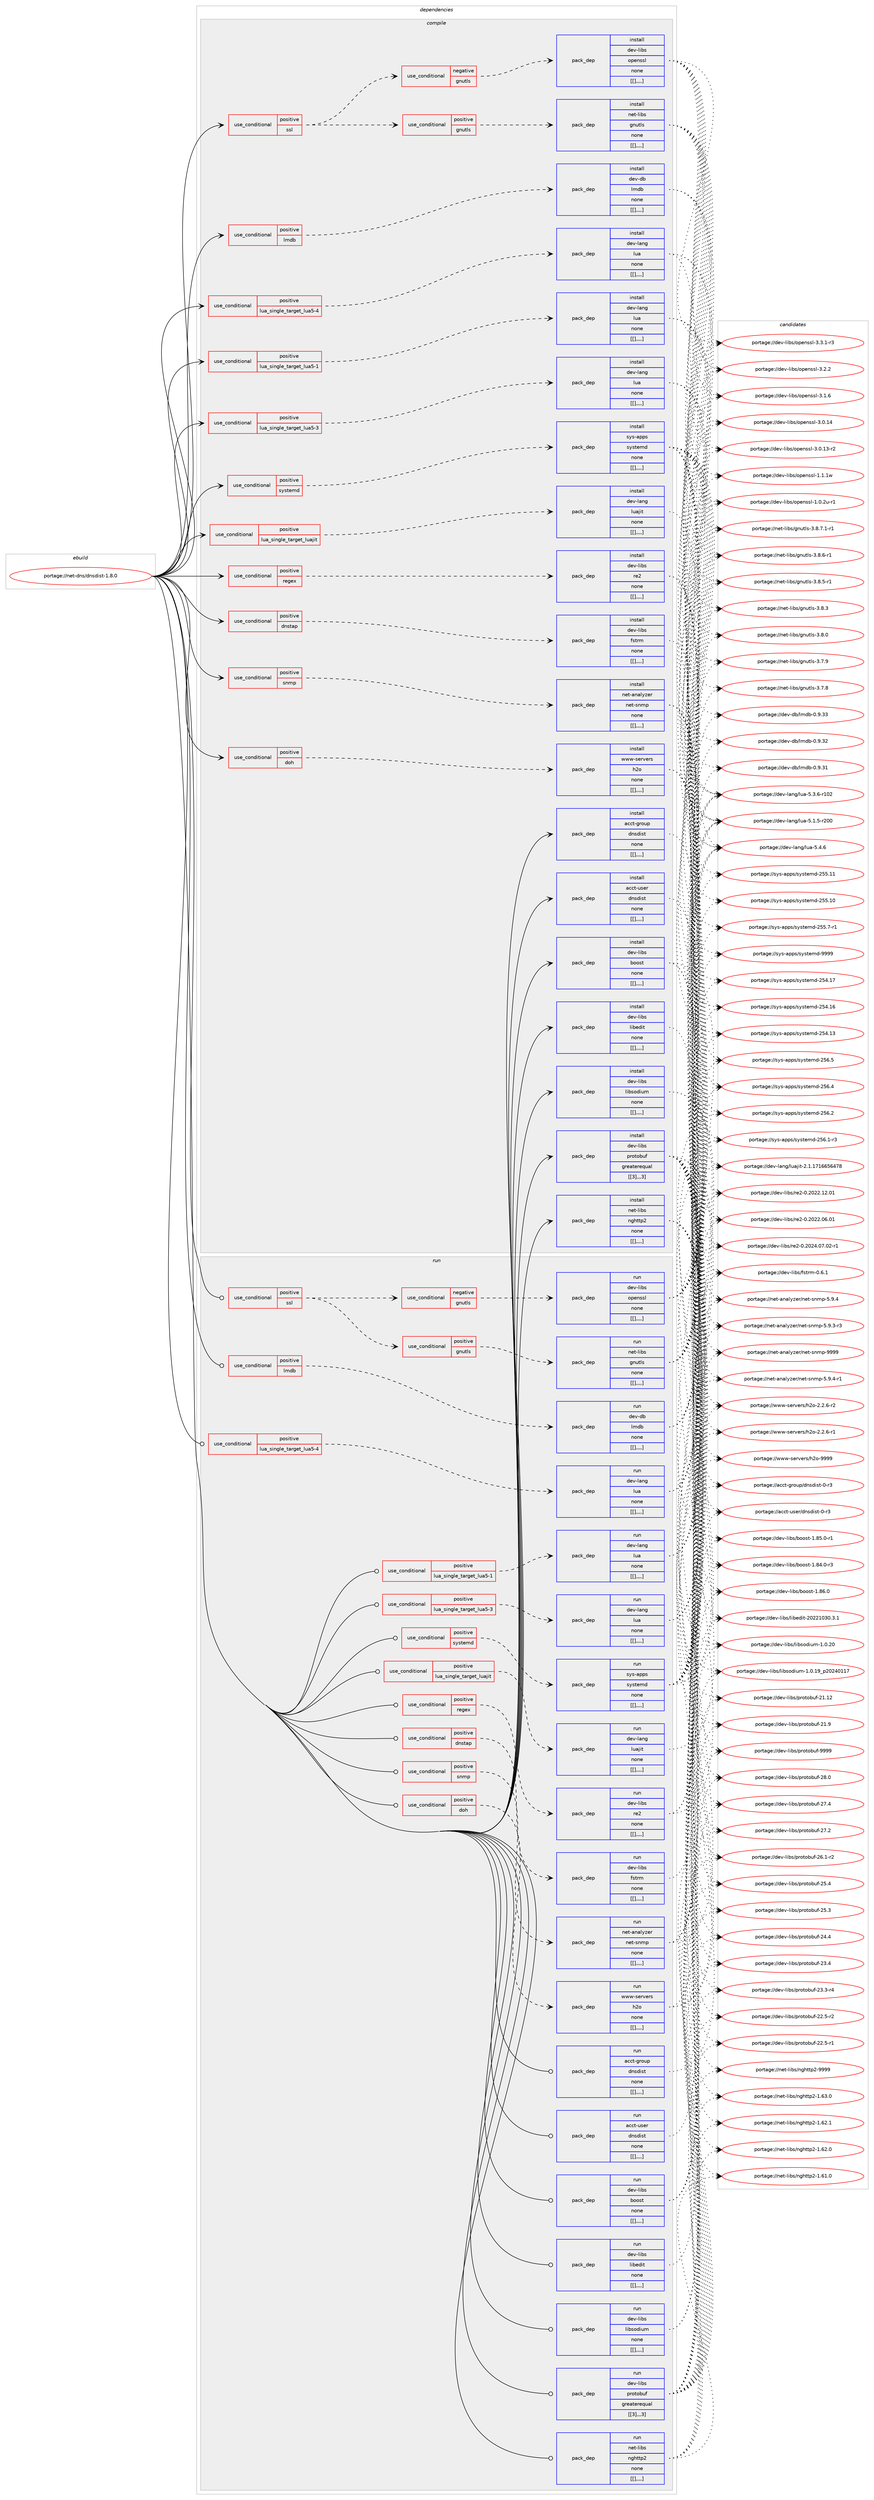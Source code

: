 digraph prolog {

# *************
# Graph options
# *************

newrank=true;
concentrate=true;
compound=true;
graph [rankdir=LR,fontname=Helvetica,fontsize=10,ranksep=1.5];#, ranksep=2.5, nodesep=0.2];
edge  [arrowhead=vee];
node  [fontname=Helvetica,fontsize=10];

# **********
# The ebuild
# **********

subgraph cluster_leftcol {
color=gray;
label=<<i>ebuild</i>>;
id [label="portage://net-dns/dnsdist-1.8.0", color=red, width=4, href="../net-dns/dnsdist-1.8.0.svg"];
}

# ****************
# The dependencies
# ****************

subgraph cluster_midcol {
color=gray;
label=<<i>dependencies</i>>;
subgraph cluster_compile {
fillcolor="#eeeeee";
style=filled;
label=<<i>compile</i>>;
subgraph cond94394 {
dependency364550 [label=<<TABLE BORDER="0" CELLBORDER="1" CELLSPACING="0" CELLPADDING="4"><TR><TD ROWSPAN="3" CELLPADDING="10">use_conditional</TD></TR><TR><TD>positive</TD></TR><TR><TD>dnstap</TD></TR></TABLE>>, shape=none, color=red];
subgraph pack267403 {
dependency364551 [label=<<TABLE BORDER="0" CELLBORDER="1" CELLSPACING="0" CELLPADDING="4" WIDTH="220"><TR><TD ROWSPAN="6" CELLPADDING="30">pack_dep</TD></TR><TR><TD WIDTH="110">install</TD></TR><TR><TD>dev-libs</TD></TR><TR><TD>fstrm</TD></TR><TR><TD>none</TD></TR><TR><TD>[[],,,,]</TD></TR></TABLE>>, shape=none, color=blue];
}
dependency364550:e -> dependency364551:w [weight=20,style="dashed",arrowhead="vee"];
}
id:e -> dependency364550:w [weight=20,style="solid",arrowhead="vee"];
subgraph cond94395 {
dependency364552 [label=<<TABLE BORDER="0" CELLBORDER="1" CELLSPACING="0" CELLPADDING="4"><TR><TD ROWSPAN="3" CELLPADDING="10">use_conditional</TD></TR><TR><TD>positive</TD></TR><TR><TD>doh</TD></TR></TABLE>>, shape=none, color=red];
subgraph pack267404 {
dependency364553 [label=<<TABLE BORDER="0" CELLBORDER="1" CELLSPACING="0" CELLPADDING="4" WIDTH="220"><TR><TD ROWSPAN="6" CELLPADDING="30">pack_dep</TD></TR><TR><TD WIDTH="110">install</TD></TR><TR><TD>www-servers</TD></TR><TR><TD>h2o</TD></TR><TR><TD>none</TD></TR><TR><TD>[[],,,,]</TD></TR></TABLE>>, shape=none, color=blue];
}
dependency364552:e -> dependency364553:w [weight=20,style="dashed",arrowhead="vee"];
}
id:e -> dependency364552:w [weight=20,style="solid",arrowhead="vee"];
subgraph cond94396 {
dependency364554 [label=<<TABLE BORDER="0" CELLBORDER="1" CELLSPACING="0" CELLPADDING="4"><TR><TD ROWSPAN="3" CELLPADDING="10">use_conditional</TD></TR><TR><TD>positive</TD></TR><TR><TD>lmdb</TD></TR></TABLE>>, shape=none, color=red];
subgraph pack267405 {
dependency364555 [label=<<TABLE BORDER="0" CELLBORDER="1" CELLSPACING="0" CELLPADDING="4" WIDTH="220"><TR><TD ROWSPAN="6" CELLPADDING="30">pack_dep</TD></TR><TR><TD WIDTH="110">install</TD></TR><TR><TD>dev-db</TD></TR><TR><TD>lmdb</TD></TR><TR><TD>none</TD></TR><TR><TD>[[],,,,]</TD></TR></TABLE>>, shape=none, color=blue];
}
dependency364554:e -> dependency364555:w [weight=20,style="dashed",arrowhead="vee"];
}
id:e -> dependency364554:w [weight=20,style="solid",arrowhead="vee"];
subgraph cond94397 {
dependency364556 [label=<<TABLE BORDER="0" CELLBORDER="1" CELLSPACING="0" CELLPADDING="4"><TR><TD ROWSPAN="3" CELLPADDING="10">use_conditional</TD></TR><TR><TD>positive</TD></TR><TR><TD>lua_single_target_lua5-1</TD></TR></TABLE>>, shape=none, color=red];
subgraph pack267406 {
dependency364557 [label=<<TABLE BORDER="0" CELLBORDER="1" CELLSPACING="0" CELLPADDING="4" WIDTH="220"><TR><TD ROWSPAN="6" CELLPADDING="30">pack_dep</TD></TR><TR><TD WIDTH="110">install</TD></TR><TR><TD>dev-lang</TD></TR><TR><TD>lua</TD></TR><TR><TD>none</TD></TR><TR><TD>[[],,,,]</TD></TR></TABLE>>, shape=none, color=blue];
}
dependency364556:e -> dependency364557:w [weight=20,style="dashed",arrowhead="vee"];
}
id:e -> dependency364556:w [weight=20,style="solid",arrowhead="vee"];
subgraph cond94398 {
dependency364558 [label=<<TABLE BORDER="0" CELLBORDER="1" CELLSPACING="0" CELLPADDING="4"><TR><TD ROWSPAN="3" CELLPADDING="10">use_conditional</TD></TR><TR><TD>positive</TD></TR><TR><TD>lua_single_target_lua5-3</TD></TR></TABLE>>, shape=none, color=red];
subgraph pack267407 {
dependency364559 [label=<<TABLE BORDER="0" CELLBORDER="1" CELLSPACING="0" CELLPADDING="4" WIDTH="220"><TR><TD ROWSPAN="6" CELLPADDING="30">pack_dep</TD></TR><TR><TD WIDTH="110">install</TD></TR><TR><TD>dev-lang</TD></TR><TR><TD>lua</TD></TR><TR><TD>none</TD></TR><TR><TD>[[],,,,]</TD></TR></TABLE>>, shape=none, color=blue];
}
dependency364558:e -> dependency364559:w [weight=20,style="dashed",arrowhead="vee"];
}
id:e -> dependency364558:w [weight=20,style="solid",arrowhead="vee"];
subgraph cond94399 {
dependency364560 [label=<<TABLE BORDER="0" CELLBORDER="1" CELLSPACING="0" CELLPADDING="4"><TR><TD ROWSPAN="3" CELLPADDING="10">use_conditional</TD></TR><TR><TD>positive</TD></TR><TR><TD>lua_single_target_lua5-4</TD></TR></TABLE>>, shape=none, color=red];
subgraph pack267408 {
dependency364561 [label=<<TABLE BORDER="0" CELLBORDER="1" CELLSPACING="0" CELLPADDING="4" WIDTH="220"><TR><TD ROWSPAN="6" CELLPADDING="30">pack_dep</TD></TR><TR><TD WIDTH="110">install</TD></TR><TR><TD>dev-lang</TD></TR><TR><TD>lua</TD></TR><TR><TD>none</TD></TR><TR><TD>[[],,,,]</TD></TR></TABLE>>, shape=none, color=blue];
}
dependency364560:e -> dependency364561:w [weight=20,style="dashed",arrowhead="vee"];
}
id:e -> dependency364560:w [weight=20,style="solid",arrowhead="vee"];
subgraph cond94400 {
dependency364562 [label=<<TABLE BORDER="0" CELLBORDER="1" CELLSPACING="0" CELLPADDING="4"><TR><TD ROWSPAN="3" CELLPADDING="10">use_conditional</TD></TR><TR><TD>positive</TD></TR><TR><TD>lua_single_target_luajit</TD></TR></TABLE>>, shape=none, color=red];
subgraph pack267409 {
dependency364563 [label=<<TABLE BORDER="0" CELLBORDER="1" CELLSPACING="0" CELLPADDING="4" WIDTH="220"><TR><TD ROWSPAN="6" CELLPADDING="30">pack_dep</TD></TR><TR><TD WIDTH="110">install</TD></TR><TR><TD>dev-lang</TD></TR><TR><TD>luajit</TD></TR><TR><TD>none</TD></TR><TR><TD>[[],,,,]</TD></TR></TABLE>>, shape=none, color=blue];
}
dependency364562:e -> dependency364563:w [weight=20,style="dashed",arrowhead="vee"];
}
id:e -> dependency364562:w [weight=20,style="solid",arrowhead="vee"];
subgraph cond94401 {
dependency364564 [label=<<TABLE BORDER="0" CELLBORDER="1" CELLSPACING="0" CELLPADDING="4"><TR><TD ROWSPAN="3" CELLPADDING="10">use_conditional</TD></TR><TR><TD>positive</TD></TR><TR><TD>regex</TD></TR></TABLE>>, shape=none, color=red];
subgraph pack267410 {
dependency364565 [label=<<TABLE BORDER="0" CELLBORDER="1" CELLSPACING="0" CELLPADDING="4" WIDTH="220"><TR><TD ROWSPAN="6" CELLPADDING="30">pack_dep</TD></TR><TR><TD WIDTH="110">install</TD></TR><TR><TD>dev-libs</TD></TR><TR><TD>re2</TD></TR><TR><TD>none</TD></TR><TR><TD>[[],,,,]</TD></TR></TABLE>>, shape=none, color=blue];
}
dependency364564:e -> dependency364565:w [weight=20,style="dashed",arrowhead="vee"];
}
id:e -> dependency364564:w [weight=20,style="solid",arrowhead="vee"];
subgraph cond94402 {
dependency364566 [label=<<TABLE BORDER="0" CELLBORDER="1" CELLSPACING="0" CELLPADDING="4"><TR><TD ROWSPAN="3" CELLPADDING="10">use_conditional</TD></TR><TR><TD>positive</TD></TR><TR><TD>snmp</TD></TR></TABLE>>, shape=none, color=red];
subgraph pack267411 {
dependency364567 [label=<<TABLE BORDER="0" CELLBORDER="1" CELLSPACING="0" CELLPADDING="4" WIDTH="220"><TR><TD ROWSPAN="6" CELLPADDING="30">pack_dep</TD></TR><TR><TD WIDTH="110">install</TD></TR><TR><TD>net-analyzer</TD></TR><TR><TD>net-snmp</TD></TR><TR><TD>none</TD></TR><TR><TD>[[],,,,]</TD></TR></TABLE>>, shape=none, color=blue];
}
dependency364566:e -> dependency364567:w [weight=20,style="dashed",arrowhead="vee"];
}
id:e -> dependency364566:w [weight=20,style="solid",arrowhead="vee"];
subgraph cond94403 {
dependency364568 [label=<<TABLE BORDER="0" CELLBORDER="1" CELLSPACING="0" CELLPADDING="4"><TR><TD ROWSPAN="3" CELLPADDING="10">use_conditional</TD></TR><TR><TD>positive</TD></TR><TR><TD>ssl</TD></TR></TABLE>>, shape=none, color=red];
subgraph cond94404 {
dependency364569 [label=<<TABLE BORDER="0" CELLBORDER="1" CELLSPACING="0" CELLPADDING="4"><TR><TD ROWSPAN="3" CELLPADDING="10">use_conditional</TD></TR><TR><TD>positive</TD></TR><TR><TD>gnutls</TD></TR></TABLE>>, shape=none, color=red];
subgraph pack267412 {
dependency364570 [label=<<TABLE BORDER="0" CELLBORDER="1" CELLSPACING="0" CELLPADDING="4" WIDTH="220"><TR><TD ROWSPAN="6" CELLPADDING="30">pack_dep</TD></TR><TR><TD WIDTH="110">install</TD></TR><TR><TD>net-libs</TD></TR><TR><TD>gnutls</TD></TR><TR><TD>none</TD></TR><TR><TD>[[],,,,]</TD></TR></TABLE>>, shape=none, color=blue];
}
dependency364569:e -> dependency364570:w [weight=20,style="dashed",arrowhead="vee"];
}
dependency364568:e -> dependency364569:w [weight=20,style="dashed",arrowhead="vee"];
subgraph cond94405 {
dependency364571 [label=<<TABLE BORDER="0" CELLBORDER="1" CELLSPACING="0" CELLPADDING="4"><TR><TD ROWSPAN="3" CELLPADDING="10">use_conditional</TD></TR><TR><TD>negative</TD></TR><TR><TD>gnutls</TD></TR></TABLE>>, shape=none, color=red];
subgraph pack267413 {
dependency364572 [label=<<TABLE BORDER="0" CELLBORDER="1" CELLSPACING="0" CELLPADDING="4" WIDTH="220"><TR><TD ROWSPAN="6" CELLPADDING="30">pack_dep</TD></TR><TR><TD WIDTH="110">install</TD></TR><TR><TD>dev-libs</TD></TR><TR><TD>openssl</TD></TR><TR><TD>none</TD></TR><TR><TD>[[],,,,]</TD></TR></TABLE>>, shape=none, color=blue];
}
dependency364571:e -> dependency364572:w [weight=20,style="dashed",arrowhead="vee"];
}
dependency364568:e -> dependency364571:w [weight=20,style="dashed",arrowhead="vee"];
}
id:e -> dependency364568:w [weight=20,style="solid",arrowhead="vee"];
subgraph cond94406 {
dependency364573 [label=<<TABLE BORDER="0" CELLBORDER="1" CELLSPACING="0" CELLPADDING="4"><TR><TD ROWSPAN="3" CELLPADDING="10">use_conditional</TD></TR><TR><TD>positive</TD></TR><TR><TD>systemd</TD></TR></TABLE>>, shape=none, color=red];
subgraph pack267414 {
dependency364574 [label=<<TABLE BORDER="0" CELLBORDER="1" CELLSPACING="0" CELLPADDING="4" WIDTH="220"><TR><TD ROWSPAN="6" CELLPADDING="30">pack_dep</TD></TR><TR><TD WIDTH="110">install</TD></TR><TR><TD>sys-apps</TD></TR><TR><TD>systemd</TD></TR><TR><TD>none</TD></TR><TR><TD>[[],,,,]</TD></TR></TABLE>>, shape=none, color=blue];
}
dependency364573:e -> dependency364574:w [weight=20,style="dashed",arrowhead="vee"];
}
id:e -> dependency364573:w [weight=20,style="solid",arrowhead="vee"];
subgraph pack267415 {
dependency364575 [label=<<TABLE BORDER="0" CELLBORDER="1" CELLSPACING="0" CELLPADDING="4" WIDTH="220"><TR><TD ROWSPAN="6" CELLPADDING="30">pack_dep</TD></TR><TR><TD WIDTH="110">install</TD></TR><TR><TD>acct-group</TD></TR><TR><TD>dnsdist</TD></TR><TR><TD>none</TD></TR><TR><TD>[[],,,,]</TD></TR></TABLE>>, shape=none, color=blue];
}
id:e -> dependency364575:w [weight=20,style="solid",arrowhead="vee"];
subgraph pack267416 {
dependency364576 [label=<<TABLE BORDER="0" CELLBORDER="1" CELLSPACING="0" CELLPADDING="4" WIDTH="220"><TR><TD ROWSPAN="6" CELLPADDING="30">pack_dep</TD></TR><TR><TD WIDTH="110">install</TD></TR><TR><TD>acct-user</TD></TR><TR><TD>dnsdist</TD></TR><TR><TD>none</TD></TR><TR><TD>[[],,,,]</TD></TR></TABLE>>, shape=none, color=blue];
}
id:e -> dependency364576:w [weight=20,style="solid",arrowhead="vee"];
subgraph pack267417 {
dependency364577 [label=<<TABLE BORDER="0" CELLBORDER="1" CELLSPACING="0" CELLPADDING="4" WIDTH="220"><TR><TD ROWSPAN="6" CELLPADDING="30">pack_dep</TD></TR><TR><TD WIDTH="110">install</TD></TR><TR><TD>dev-libs</TD></TR><TR><TD>boost</TD></TR><TR><TD>none</TD></TR><TR><TD>[[],,,,]</TD></TR></TABLE>>, shape=none, color=blue];
}
id:e -> dependency364577:w [weight=20,style="solid",arrowhead="vee"];
subgraph pack267418 {
dependency364578 [label=<<TABLE BORDER="0" CELLBORDER="1" CELLSPACING="0" CELLPADDING="4" WIDTH="220"><TR><TD ROWSPAN="6" CELLPADDING="30">pack_dep</TD></TR><TR><TD WIDTH="110">install</TD></TR><TR><TD>dev-libs</TD></TR><TR><TD>libedit</TD></TR><TR><TD>none</TD></TR><TR><TD>[[],,,,]</TD></TR></TABLE>>, shape=none, color=blue];
}
id:e -> dependency364578:w [weight=20,style="solid",arrowhead="vee"];
subgraph pack267419 {
dependency364579 [label=<<TABLE BORDER="0" CELLBORDER="1" CELLSPACING="0" CELLPADDING="4" WIDTH="220"><TR><TD ROWSPAN="6" CELLPADDING="30">pack_dep</TD></TR><TR><TD WIDTH="110">install</TD></TR><TR><TD>dev-libs</TD></TR><TR><TD>libsodium</TD></TR><TR><TD>none</TD></TR><TR><TD>[[],,,,]</TD></TR></TABLE>>, shape=none, color=blue];
}
id:e -> dependency364579:w [weight=20,style="solid",arrowhead="vee"];
subgraph pack267420 {
dependency364580 [label=<<TABLE BORDER="0" CELLBORDER="1" CELLSPACING="0" CELLPADDING="4" WIDTH="220"><TR><TD ROWSPAN="6" CELLPADDING="30">pack_dep</TD></TR><TR><TD WIDTH="110">install</TD></TR><TR><TD>dev-libs</TD></TR><TR><TD>protobuf</TD></TR><TR><TD>greaterequal</TD></TR><TR><TD>[[3],,,3]</TD></TR></TABLE>>, shape=none, color=blue];
}
id:e -> dependency364580:w [weight=20,style="solid",arrowhead="vee"];
subgraph pack267421 {
dependency364581 [label=<<TABLE BORDER="0" CELLBORDER="1" CELLSPACING="0" CELLPADDING="4" WIDTH="220"><TR><TD ROWSPAN="6" CELLPADDING="30">pack_dep</TD></TR><TR><TD WIDTH="110">install</TD></TR><TR><TD>net-libs</TD></TR><TR><TD>nghttp2</TD></TR><TR><TD>none</TD></TR><TR><TD>[[],,,,]</TD></TR></TABLE>>, shape=none, color=blue];
}
id:e -> dependency364581:w [weight=20,style="solid",arrowhead="vee"];
}
subgraph cluster_compileandrun {
fillcolor="#eeeeee";
style=filled;
label=<<i>compile and run</i>>;
}
subgraph cluster_run {
fillcolor="#eeeeee";
style=filled;
label=<<i>run</i>>;
subgraph cond94407 {
dependency364582 [label=<<TABLE BORDER="0" CELLBORDER="1" CELLSPACING="0" CELLPADDING="4"><TR><TD ROWSPAN="3" CELLPADDING="10">use_conditional</TD></TR><TR><TD>positive</TD></TR><TR><TD>dnstap</TD></TR></TABLE>>, shape=none, color=red];
subgraph pack267422 {
dependency364583 [label=<<TABLE BORDER="0" CELLBORDER="1" CELLSPACING="0" CELLPADDING="4" WIDTH="220"><TR><TD ROWSPAN="6" CELLPADDING="30">pack_dep</TD></TR><TR><TD WIDTH="110">run</TD></TR><TR><TD>dev-libs</TD></TR><TR><TD>fstrm</TD></TR><TR><TD>none</TD></TR><TR><TD>[[],,,,]</TD></TR></TABLE>>, shape=none, color=blue];
}
dependency364582:e -> dependency364583:w [weight=20,style="dashed",arrowhead="vee"];
}
id:e -> dependency364582:w [weight=20,style="solid",arrowhead="odot"];
subgraph cond94408 {
dependency364584 [label=<<TABLE BORDER="0" CELLBORDER="1" CELLSPACING="0" CELLPADDING="4"><TR><TD ROWSPAN="3" CELLPADDING="10">use_conditional</TD></TR><TR><TD>positive</TD></TR><TR><TD>doh</TD></TR></TABLE>>, shape=none, color=red];
subgraph pack267423 {
dependency364585 [label=<<TABLE BORDER="0" CELLBORDER="1" CELLSPACING="0" CELLPADDING="4" WIDTH="220"><TR><TD ROWSPAN="6" CELLPADDING="30">pack_dep</TD></TR><TR><TD WIDTH="110">run</TD></TR><TR><TD>www-servers</TD></TR><TR><TD>h2o</TD></TR><TR><TD>none</TD></TR><TR><TD>[[],,,,]</TD></TR></TABLE>>, shape=none, color=blue];
}
dependency364584:e -> dependency364585:w [weight=20,style="dashed",arrowhead="vee"];
}
id:e -> dependency364584:w [weight=20,style="solid",arrowhead="odot"];
subgraph cond94409 {
dependency364586 [label=<<TABLE BORDER="0" CELLBORDER="1" CELLSPACING="0" CELLPADDING="4"><TR><TD ROWSPAN="3" CELLPADDING="10">use_conditional</TD></TR><TR><TD>positive</TD></TR><TR><TD>lmdb</TD></TR></TABLE>>, shape=none, color=red];
subgraph pack267424 {
dependency364587 [label=<<TABLE BORDER="0" CELLBORDER="1" CELLSPACING="0" CELLPADDING="4" WIDTH="220"><TR><TD ROWSPAN="6" CELLPADDING="30">pack_dep</TD></TR><TR><TD WIDTH="110">run</TD></TR><TR><TD>dev-db</TD></TR><TR><TD>lmdb</TD></TR><TR><TD>none</TD></TR><TR><TD>[[],,,,]</TD></TR></TABLE>>, shape=none, color=blue];
}
dependency364586:e -> dependency364587:w [weight=20,style="dashed",arrowhead="vee"];
}
id:e -> dependency364586:w [weight=20,style="solid",arrowhead="odot"];
subgraph cond94410 {
dependency364588 [label=<<TABLE BORDER="0" CELLBORDER="1" CELLSPACING="0" CELLPADDING="4"><TR><TD ROWSPAN="3" CELLPADDING="10">use_conditional</TD></TR><TR><TD>positive</TD></TR><TR><TD>lua_single_target_lua5-1</TD></TR></TABLE>>, shape=none, color=red];
subgraph pack267425 {
dependency364589 [label=<<TABLE BORDER="0" CELLBORDER="1" CELLSPACING="0" CELLPADDING="4" WIDTH="220"><TR><TD ROWSPAN="6" CELLPADDING="30">pack_dep</TD></TR><TR><TD WIDTH="110">run</TD></TR><TR><TD>dev-lang</TD></TR><TR><TD>lua</TD></TR><TR><TD>none</TD></TR><TR><TD>[[],,,,]</TD></TR></TABLE>>, shape=none, color=blue];
}
dependency364588:e -> dependency364589:w [weight=20,style="dashed",arrowhead="vee"];
}
id:e -> dependency364588:w [weight=20,style="solid",arrowhead="odot"];
subgraph cond94411 {
dependency364590 [label=<<TABLE BORDER="0" CELLBORDER="1" CELLSPACING="0" CELLPADDING="4"><TR><TD ROWSPAN="3" CELLPADDING="10">use_conditional</TD></TR><TR><TD>positive</TD></TR><TR><TD>lua_single_target_lua5-3</TD></TR></TABLE>>, shape=none, color=red];
subgraph pack267426 {
dependency364591 [label=<<TABLE BORDER="0" CELLBORDER="1" CELLSPACING="0" CELLPADDING="4" WIDTH="220"><TR><TD ROWSPAN="6" CELLPADDING="30">pack_dep</TD></TR><TR><TD WIDTH="110">run</TD></TR><TR><TD>dev-lang</TD></TR><TR><TD>lua</TD></TR><TR><TD>none</TD></TR><TR><TD>[[],,,,]</TD></TR></TABLE>>, shape=none, color=blue];
}
dependency364590:e -> dependency364591:w [weight=20,style="dashed",arrowhead="vee"];
}
id:e -> dependency364590:w [weight=20,style="solid",arrowhead="odot"];
subgraph cond94412 {
dependency364592 [label=<<TABLE BORDER="0" CELLBORDER="1" CELLSPACING="0" CELLPADDING="4"><TR><TD ROWSPAN="3" CELLPADDING="10">use_conditional</TD></TR><TR><TD>positive</TD></TR><TR><TD>lua_single_target_lua5-4</TD></TR></TABLE>>, shape=none, color=red];
subgraph pack267427 {
dependency364593 [label=<<TABLE BORDER="0" CELLBORDER="1" CELLSPACING="0" CELLPADDING="4" WIDTH="220"><TR><TD ROWSPAN="6" CELLPADDING="30">pack_dep</TD></TR><TR><TD WIDTH="110">run</TD></TR><TR><TD>dev-lang</TD></TR><TR><TD>lua</TD></TR><TR><TD>none</TD></TR><TR><TD>[[],,,,]</TD></TR></TABLE>>, shape=none, color=blue];
}
dependency364592:e -> dependency364593:w [weight=20,style="dashed",arrowhead="vee"];
}
id:e -> dependency364592:w [weight=20,style="solid",arrowhead="odot"];
subgraph cond94413 {
dependency364594 [label=<<TABLE BORDER="0" CELLBORDER="1" CELLSPACING="0" CELLPADDING="4"><TR><TD ROWSPAN="3" CELLPADDING="10">use_conditional</TD></TR><TR><TD>positive</TD></TR><TR><TD>lua_single_target_luajit</TD></TR></TABLE>>, shape=none, color=red];
subgraph pack267428 {
dependency364595 [label=<<TABLE BORDER="0" CELLBORDER="1" CELLSPACING="0" CELLPADDING="4" WIDTH="220"><TR><TD ROWSPAN="6" CELLPADDING="30">pack_dep</TD></TR><TR><TD WIDTH="110">run</TD></TR><TR><TD>dev-lang</TD></TR><TR><TD>luajit</TD></TR><TR><TD>none</TD></TR><TR><TD>[[],,,,]</TD></TR></TABLE>>, shape=none, color=blue];
}
dependency364594:e -> dependency364595:w [weight=20,style="dashed",arrowhead="vee"];
}
id:e -> dependency364594:w [weight=20,style="solid",arrowhead="odot"];
subgraph cond94414 {
dependency364596 [label=<<TABLE BORDER="0" CELLBORDER="1" CELLSPACING="0" CELLPADDING="4"><TR><TD ROWSPAN="3" CELLPADDING="10">use_conditional</TD></TR><TR><TD>positive</TD></TR><TR><TD>regex</TD></TR></TABLE>>, shape=none, color=red];
subgraph pack267429 {
dependency364597 [label=<<TABLE BORDER="0" CELLBORDER="1" CELLSPACING="0" CELLPADDING="4" WIDTH="220"><TR><TD ROWSPAN="6" CELLPADDING="30">pack_dep</TD></TR><TR><TD WIDTH="110">run</TD></TR><TR><TD>dev-libs</TD></TR><TR><TD>re2</TD></TR><TR><TD>none</TD></TR><TR><TD>[[],,,,]</TD></TR></TABLE>>, shape=none, color=blue];
}
dependency364596:e -> dependency364597:w [weight=20,style="dashed",arrowhead="vee"];
}
id:e -> dependency364596:w [weight=20,style="solid",arrowhead="odot"];
subgraph cond94415 {
dependency364598 [label=<<TABLE BORDER="0" CELLBORDER="1" CELLSPACING="0" CELLPADDING="4"><TR><TD ROWSPAN="3" CELLPADDING="10">use_conditional</TD></TR><TR><TD>positive</TD></TR><TR><TD>snmp</TD></TR></TABLE>>, shape=none, color=red];
subgraph pack267430 {
dependency364599 [label=<<TABLE BORDER="0" CELLBORDER="1" CELLSPACING="0" CELLPADDING="4" WIDTH="220"><TR><TD ROWSPAN="6" CELLPADDING="30">pack_dep</TD></TR><TR><TD WIDTH="110">run</TD></TR><TR><TD>net-analyzer</TD></TR><TR><TD>net-snmp</TD></TR><TR><TD>none</TD></TR><TR><TD>[[],,,,]</TD></TR></TABLE>>, shape=none, color=blue];
}
dependency364598:e -> dependency364599:w [weight=20,style="dashed",arrowhead="vee"];
}
id:e -> dependency364598:w [weight=20,style="solid",arrowhead="odot"];
subgraph cond94416 {
dependency364600 [label=<<TABLE BORDER="0" CELLBORDER="1" CELLSPACING="0" CELLPADDING="4"><TR><TD ROWSPAN="3" CELLPADDING="10">use_conditional</TD></TR><TR><TD>positive</TD></TR><TR><TD>ssl</TD></TR></TABLE>>, shape=none, color=red];
subgraph cond94417 {
dependency364601 [label=<<TABLE BORDER="0" CELLBORDER="1" CELLSPACING="0" CELLPADDING="4"><TR><TD ROWSPAN="3" CELLPADDING="10">use_conditional</TD></TR><TR><TD>positive</TD></TR><TR><TD>gnutls</TD></TR></TABLE>>, shape=none, color=red];
subgraph pack267431 {
dependency364602 [label=<<TABLE BORDER="0" CELLBORDER="1" CELLSPACING="0" CELLPADDING="4" WIDTH="220"><TR><TD ROWSPAN="6" CELLPADDING="30">pack_dep</TD></TR><TR><TD WIDTH="110">run</TD></TR><TR><TD>net-libs</TD></TR><TR><TD>gnutls</TD></TR><TR><TD>none</TD></TR><TR><TD>[[],,,,]</TD></TR></TABLE>>, shape=none, color=blue];
}
dependency364601:e -> dependency364602:w [weight=20,style="dashed",arrowhead="vee"];
}
dependency364600:e -> dependency364601:w [weight=20,style="dashed",arrowhead="vee"];
subgraph cond94418 {
dependency364603 [label=<<TABLE BORDER="0" CELLBORDER="1" CELLSPACING="0" CELLPADDING="4"><TR><TD ROWSPAN="3" CELLPADDING="10">use_conditional</TD></TR><TR><TD>negative</TD></TR><TR><TD>gnutls</TD></TR></TABLE>>, shape=none, color=red];
subgraph pack267432 {
dependency364604 [label=<<TABLE BORDER="0" CELLBORDER="1" CELLSPACING="0" CELLPADDING="4" WIDTH="220"><TR><TD ROWSPAN="6" CELLPADDING="30">pack_dep</TD></TR><TR><TD WIDTH="110">run</TD></TR><TR><TD>dev-libs</TD></TR><TR><TD>openssl</TD></TR><TR><TD>none</TD></TR><TR><TD>[[],,,,]</TD></TR></TABLE>>, shape=none, color=blue];
}
dependency364603:e -> dependency364604:w [weight=20,style="dashed",arrowhead="vee"];
}
dependency364600:e -> dependency364603:w [weight=20,style="dashed",arrowhead="vee"];
}
id:e -> dependency364600:w [weight=20,style="solid",arrowhead="odot"];
subgraph cond94419 {
dependency364605 [label=<<TABLE BORDER="0" CELLBORDER="1" CELLSPACING="0" CELLPADDING="4"><TR><TD ROWSPAN="3" CELLPADDING="10">use_conditional</TD></TR><TR><TD>positive</TD></TR><TR><TD>systemd</TD></TR></TABLE>>, shape=none, color=red];
subgraph pack267433 {
dependency364606 [label=<<TABLE BORDER="0" CELLBORDER="1" CELLSPACING="0" CELLPADDING="4" WIDTH="220"><TR><TD ROWSPAN="6" CELLPADDING="30">pack_dep</TD></TR><TR><TD WIDTH="110">run</TD></TR><TR><TD>sys-apps</TD></TR><TR><TD>systemd</TD></TR><TR><TD>none</TD></TR><TR><TD>[[],,,,]</TD></TR></TABLE>>, shape=none, color=blue];
}
dependency364605:e -> dependency364606:w [weight=20,style="dashed",arrowhead="vee"];
}
id:e -> dependency364605:w [weight=20,style="solid",arrowhead="odot"];
subgraph pack267434 {
dependency364607 [label=<<TABLE BORDER="0" CELLBORDER="1" CELLSPACING="0" CELLPADDING="4" WIDTH="220"><TR><TD ROWSPAN="6" CELLPADDING="30">pack_dep</TD></TR><TR><TD WIDTH="110">run</TD></TR><TR><TD>acct-group</TD></TR><TR><TD>dnsdist</TD></TR><TR><TD>none</TD></TR><TR><TD>[[],,,,]</TD></TR></TABLE>>, shape=none, color=blue];
}
id:e -> dependency364607:w [weight=20,style="solid",arrowhead="odot"];
subgraph pack267435 {
dependency364608 [label=<<TABLE BORDER="0" CELLBORDER="1" CELLSPACING="0" CELLPADDING="4" WIDTH="220"><TR><TD ROWSPAN="6" CELLPADDING="30">pack_dep</TD></TR><TR><TD WIDTH="110">run</TD></TR><TR><TD>acct-user</TD></TR><TR><TD>dnsdist</TD></TR><TR><TD>none</TD></TR><TR><TD>[[],,,,]</TD></TR></TABLE>>, shape=none, color=blue];
}
id:e -> dependency364608:w [weight=20,style="solid",arrowhead="odot"];
subgraph pack267436 {
dependency364609 [label=<<TABLE BORDER="0" CELLBORDER="1" CELLSPACING="0" CELLPADDING="4" WIDTH="220"><TR><TD ROWSPAN="6" CELLPADDING="30">pack_dep</TD></TR><TR><TD WIDTH="110">run</TD></TR><TR><TD>dev-libs</TD></TR><TR><TD>boost</TD></TR><TR><TD>none</TD></TR><TR><TD>[[],,,,]</TD></TR></TABLE>>, shape=none, color=blue];
}
id:e -> dependency364609:w [weight=20,style="solid",arrowhead="odot"];
subgraph pack267437 {
dependency364610 [label=<<TABLE BORDER="0" CELLBORDER="1" CELLSPACING="0" CELLPADDING="4" WIDTH="220"><TR><TD ROWSPAN="6" CELLPADDING="30">pack_dep</TD></TR><TR><TD WIDTH="110">run</TD></TR><TR><TD>dev-libs</TD></TR><TR><TD>libedit</TD></TR><TR><TD>none</TD></TR><TR><TD>[[],,,,]</TD></TR></TABLE>>, shape=none, color=blue];
}
id:e -> dependency364610:w [weight=20,style="solid",arrowhead="odot"];
subgraph pack267438 {
dependency364611 [label=<<TABLE BORDER="0" CELLBORDER="1" CELLSPACING="0" CELLPADDING="4" WIDTH="220"><TR><TD ROWSPAN="6" CELLPADDING="30">pack_dep</TD></TR><TR><TD WIDTH="110">run</TD></TR><TR><TD>dev-libs</TD></TR><TR><TD>libsodium</TD></TR><TR><TD>none</TD></TR><TR><TD>[[],,,,]</TD></TR></TABLE>>, shape=none, color=blue];
}
id:e -> dependency364611:w [weight=20,style="solid",arrowhead="odot"];
subgraph pack267439 {
dependency364612 [label=<<TABLE BORDER="0" CELLBORDER="1" CELLSPACING="0" CELLPADDING="4" WIDTH="220"><TR><TD ROWSPAN="6" CELLPADDING="30">pack_dep</TD></TR><TR><TD WIDTH="110">run</TD></TR><TR><TD>dev-libs</TD></TR><TR><TD>protobuf</TD></TR><TR><TD>greaterequal</TD></TR><TR><TD>[[3],,,3]</TD></TR></TABLE>>, shape=none, color=blue];
}
id:e -> dependency364612:w [weight=20,style="solid",arrowhead="odot"];
subgraph pack267440 {
dependency364613 [label=<<TABLE BORDER="0" CELLBORDER="1" CELLSPACING="0" CELLPADDING="4" WIDTH="220"><TR><TD ROWSPAN="6" CELLPADDING="30">pack_dep</TD></TR><TR><TD WIDTH="110">run</TD></TR><TR><TD>net-libs</TD></TR><TR><TD>nghttp2</TD></TR><TR><TD>none</TD></TR><TR><TD>[[],,,,]</TD></TR></TABLE>>, shape=none, color=blue];
}
id:e -> dependency364613:w [weight=20,style="solid",arrowhead="odot"];
}
}

# **************
# The candidates
# **************

subgraph cluster_choices {
rank=same;
color=gray;
label=<<i>candidates</i>>;

subgraph choice267403 {
color=black;
nodesep=1;
choice100101118451081059811547102115116114109454846544649 [label="portage://dev-libs/fstrm-0.6.1", color=red, width=4,href="../dev-libs/fstrm-0.6.1.svg"];
dependency364551:e -> choice100101118451081059811547102115116114109454846544649:w [style=dotted,weight="100"];
}
subgraph choice267404 {
color=black;
nodesep=1;
choice1191191194511510111411810111411547104501114557575757 [label="portage://www-servers/h2o-9999", color=red, width=4,href="../www-servers/h2o-9999.svg"];
choice1191191194511510111411810111411547104501114550465046544511450 [label="portage://www-servers/h2o-2.2.6-r2", color=red, width=4,href="../www-servers/h2o-2.2.6-r2.svg"];
choice1191191194511510111411810111411547104501114550465046544511449 [label="portage://www-servers/h2o-2.2.6-r1", color=red, width=4,href="../www-servers/h2o-2.2.6-r1.svg"];
dependency364553:e -> choice1191191194511510111411810111411547104501114557575757:w [style=dotted,weight="100"];
dependency364553:e -> choice1191191194511510111411810111411547104501114550465046544511450:w [style=dotted,weight="100"];
dependency364553:e -> choice1191191194511510111411810111411547104501114550465046544511449:w [style=dotted,weight="100"];
}
subgraph choice267405 {
color=black;
nodesep=1;
choice1001011184510098471081091009845484657465151 [label="portage://dev-db/lmdb-0.9.33", color=red, width=4,href="../dev-db/lmdb-0.9.33.svg"];
choice1001011184510098471081091009845484657465150 [label="portage://dev-db/lmdb-0.9.32", color=red, width=4,href="../dev-db/lmdb-0.9.32.svg"];
choice1001011184510098471081091009845484657465149 [label="portage://dev-db/lmdb-0.9.31", color=red, width=4,href="../dev-db/lmdb-0.9.31.svg"];
dependency364555:e -> choice1001011184510098471081091009845484657465151:w [style=dotted,weight="100"];
dependency364555:e -> choice1001011184510098471081091009845484657465150:w [style=dotted,weight="100"];
dependency364555:e -> choice1001011184510098471081091009845484657465149:w [style=dotted,weight="100"];
}
subgraph choice267406 {
color=black;
nodesep=1;
choice10010111845108971101034710811797455346524654 [label="portage://dev-lang/lua-5.4.6", color=red, width=4,href="../dev-lang/lua-5.4.6.svg"];
choice1001011184510897110103471081179745534651465445114494850 [label="portage://dev-lang/lua-5.3.6-r102", color=red, width=4,href="../dev-lang/lua-5.3.6-r102.svg"];
choice1001011184510897110103471081179745534649465345114504848 [label="portage://dev-lang/lua-5.1.5-r200", color=red, width=4,href="../dev-lang/lua-5.1.5-r200.svg"];
dependency364557:e -> choice10010111845108971101034710811797455346524654:w [style=dotted,weight="100"];
dependency364557:e -> choice1001011184510897110103471081179745534651465445114494850:w [style=dotted,weight="100"];
dependency364557:e -> choice1001011184510897110103471081179745534649465345114504848:w [style=dotted,weight="100"];
}
subgraph choice267407 {
color=black;
nodesep=1;
choice10010111845108971101034710811797455346524654 [label="portage://dev-lang/lua-5.4.6", color=red, width=4,href="../dev-lang/lua-5.4.6.svg"];
choice1001011184510897110103471081179745534651465445114494850 [label="portage://dev-lang/lua-5.3.6-r102", color=red, width=4,href="../dev-lang/lua-5.3.6-r102.svg"];
choice1001011184510897110103471081179745534649465345114504848 [label="portage://dev-lang/lua-5.1.5-r200", color=red, width=4,href="../dev-lang/lua-5.1.5-r200.svg"];
dependency364559:e -> choice10010111845108971101034710811797455346524654:w [style=dotted,weight="100"];
dependency364559:e -> choice1001011184510897110103471081179745534651465445114494850:w [style=dotted,weight="100"];
dependency364559:e -> choice1001011184510897110103471081179745534649465345114504848:w [style=dotted,weight="100"];
}
subgraph choice267408 {
color=black;
nodesep=1;
choice10010111845108971101034710811797455346524654 [label="portage://dev-lang/lua-5.4.6", color=red, width=4,href="../dev-lang/lua-5.4.6.svg"];
choice1001011184510897110103471081179745534651465445114494850 [label="portage://dev-lang/lua-5.3.6-r102", color=red, width=4,href="../dev-lang/lua-5.3.6-r102.svg"];
choice1001011184510897110103471081179745534649465345114504848 [label="portage://dev-lang/lua-5.1.5-r200", color=red, width=4,href="../dev-lang/lua-5.1.5-r200.svg"];
dependency364561:e -> choice10010111845108971101034710811797455346524654:w [style=dotted,weight="100"];
dependency364561:e -> choice1001011184510897110103471081179745534651465445114494850:w [style=dotted,weight="100"];
dependency364561:e -> choice1001011184510897110103471081179745534649465345114504848:w [style=dotted,weight="100"];
}
subgraph choice267409 {
color=black;
nodesep=1;
choice10010111845108971101034710811797106105116455046494649554954545354525556 [label="portage://dev-lang/luajit-2.1.1716656478", color=red, width=4,href="../dev-lang/luajit-2.1.1716656478.svg"];
dependency364563:e -> choice10010111845108971101034710811797106105116455046494649554954545354525556:w [style=dotted,weight="100"];
}
subgraph choice267410 {
color=black;
nodesep=1;
choice10010111845108105981154711410150454846504850524648554648504511449 [label="portage://dev-libs/re2-0.2024.07.02-r1", color=red, width=4,href="../dev-libs/re2-0.2024.07.02-r1.svg"];
choice1001011184510810598115471141015045484650485050464950464849 [label="portage://dev-libs/re2-0.2022.12.01", color=red, width=4,href="../dev-libs/re2-0.2022.12.01.svg"];
choice1001011184510810598115471141015045484650485050464854464849 [label="portage://dev-libs/re2-0.2022.06.01", color=red, width=4,href="../dev-libs/re2-0.2022.06.01.svg"];
dependency364565:e -> choice10010111845108105981154711410150454846504850524648554648504511449:w [style=dotted,weight="100"];
dependency364565:e -> choice1001011184510810598115471141015045484650485050464950464849:w [style=dotted,weight="100"];
dependency364565:e -> choice1001011184510810598115471141015045484650485050464854464849:w [style=dotted,weight="100"];
}
subgraph choice267411 {
color=black;
nodesep=1;
choice11010111645971109710812112210111447110101116451151101091124557575757 [label="portage://net-analyzer/net-snmp-9999", color=red, width=4,href="../net-analyzer/net-snmp-9999.svg"];
choice11010111645971109710812112210111447110101116451151101091124553465746524511449 [label="portage://net-analyzer/net-snmp-5.9.4-r1", color=red, width=4,href="../net-analyzer/net-snmp-5.9.4-r1.svg"];
choice1101011164597110971081211221011144711010111645115110109112455346574652 [label="portage://net-analyzer/net-snmp-5.9.4", color=red, width=4,href="../net-analyzer/net-snmp-5.9.4.svg"];
choice11010111645971109710812112210111447110101116451151101091124553465746514511451 [label="portage://net-analyzer/net-snmp-5.9.3-r3", color=red, width=4,href="../net-analyzer/net-snmp-5.9.3-r3.svg"];
dependency364567:e -> choice11010111645971109710812112210111447110101116451151101091124557575757:w [style=dotted,weight="100"];
dependency364567:e -> choice11010111645971109710812112210111447110101116451151101091124553465746524511449:w [style=dotted,weight="100"];
dependency364567:e -> choice1101011164597110971081211221011144711010111645115110109112455346574652:w [style=dotted,weight="100"];
dependency364567:e -> choice11010111645971109710812112210111447110101116451151101091124553465746514511451:w [style=dotted,weight="100"];
}
subgraph choice267412 {
color=black;
nodesep=1;
choice11010111645108105981154710311011711610811545514656465546494511449 [label="portage://net-libs/gnutls-3.8.7.1-r1", color=red, width=4,href="../net-libs/gnutls-3.8.7.1-r1.svg"];
choice1101011164510810598115471031101171161081154551465646544511449 [label="portage://net-libs/gnutls-3.8.6-r1", color=red, width=4,href="../net-libs/gnutls-3.8.6-r1.svg"];
choice1101011164510810598115471031101171161081154551465646534511449 [label="portage://net-libs/gnutls-3.8.5-r1", color=red, width=4,href="../net-libs/gnutls-3.8.5-r1.svg"];
choice110101116451081059811547103110117116108115455146564651 [label="portage://net-libs/gnutls-3.8.3", color=red, width=4,href="../net-libs/gnutls-3.8.3.svg"];
choice110101116451081059811547103110117116108115455146564648 [label="portage://net-libs/gnutls-3.8.0", color=red, width=4,href="../net-libs/gnutls-3.8.0.svg"];
choice110101116451081059811547103110117116108115455146554657 [label="portage://net-libs/gnutls-3.7.9", color=red, width=4,href="../net-libs/gnutls-3.7.9.svg"];
choice110101116451081059811547103110117116108115455146554656 [label="portage://net-libs/gnutls-3.7.8", color=red, width=4,href="../net-libs/gnutls-3.7.8.svg"];
dependency364570:e -> choice11010111645108105981154710311011711610811545514656465546494511449:w [style=dotted,weight="100"];
dependency364570:e -> choice1101011164510810598115471031101171161081154551465646544511449:w [style=dotted,weight="100"];
dependency364570:e -> choice1101011164510810598115471031101171161081154551465646534511449:w [style=dotted,weight="100"];
dependency364570:e -> choice110101116451081059811547103110117116108115455146564651:w [style=dotted,weight="100"];
dependency364570:e -> choice110101116451081059811547103110117116108115455146564648:w [style=dotted,weight="100"];
dependency364570:e -> choice110101116451081059811547103110117116108115455146554657:w [style=dotted,weight="100"];
dependency364570:e -> choice110101116451081059811547103110117116108115455146554656:w [style=dotted,weight="100"];
}
subgraph choice267413 {
color=black;
nodesep=1;
choice1001011184510810598115471111121011101151151084551465146494511451 [label="portage://dev-libs/openssl-3.3.1-r3", color=red, width=4,href="../dev-libs/openssl-3.3.1-r3.svg"];
choice100101118451081059811547111112101110115115108455146504650 [label="portage://dev-libs/openssl-3.2.2", color=red, width=4,href="../dev-libs/openssl-3.2.2.svg"];
choice100101118451081059811547111112101110115115108455146494654 [label="portage://dev-libs/openssl-3.1.6", color=red, width=4,href="../dev-libs/openssl-3.1.6.svg"];
choice10010111845108105981154711111210111011511510845514648464952 [label="portage://dev-libs/openssl-3.0.14", color=red, width=4,href="../dev-libs/openssl-3.0.14.svg"];
choice100101118451081059811547111112101110115115108455146484649514511450 [label="portage://dev-libs/openssl-3.0.13-r2", color=red, width=4,href="../dev-libs/openssl-3.0.13-r2.svg"];
choice100101118451081059811547111112101110115115108454946494649119 [label="portage://dev-libs/openssl-1.1.1w", color=red, width=4,href="../dev-libs/openssl-1.1.1w.svg"];
choice1001011184510810598115471111121011101151151084549464846501174511449 [label="portage://dev-libs/openssl-1.0.2u-r1", color=red, width=4,href="../dev-libs/openssl-1.0.2u-r1.svg"];
dependency364572:e -> choice1001011184510810598115471111121011101151151084551465146494511451:w [style=dotted,weight="100"];
dependency364572:e -> choice100101118451081059811547111112101110115115108455146504650:w [style=dotted,weight="100"];
dependency364572:e -> choice100101118451081059811547111112101110115115108455146494654:w [style=dotted,weight="100"];
dependency364572:e -> choice10010111845108105981154711111210111011511510845514648464952:w [style=dotted,weight="100"];
dependency364572:e -> choice100101118451081059811547111112101110115115108455146484649514511450:w [style=dotted,weight="100"];
dependency364572:e -> choice100101118451081059811547111112101110115115108454946494649119:w [style=dotted,weight="100"];
dependency364572:e -> choice1001011184510810598115471111121011101151151084549464846501174511449:w [style=dotted,weight="100"];
}
subgraph choice267414 {
color=black;
nodesep=1;
choice1151211154597112112115471151211151161011091004557575757 [label="portage://sys-apps/systemd-9999", color=red, width=4,href="../sys-apps/systemd-9999.svg"];
choice115121115459711211211547115121115116101109100455053544653 [label="portage://sys-apps/systemd-256.5", color=red, width=4,href="../sys-apps/systemd-256.5.svg"];
choice115121115459711211211547115121115116101109100455053544652 [label="portage://sys-apps/systemd-256.4", color=red, width=4,href="../sys-apps/systemd-256.4.svg"];
choice115121115459711211211547115121115116101109100455053544650 [label="portage://sys-apps/systemd-256.2", color=red, width=4,href="../sys-apps/systemd-256.2.svg"];
choice1151211154597112112115471151211151161011091004550535446494511451 [label="portage://sys-apps/systemd-256.1-r3", color=red, width=4,href="../sys-apps/systemd-256.1-r3.svg"];
choice11512111545971121121154711512111511610110910045505353464949 [label="portage://sys-apps/systemd-255.11", color=red, width=4,href="../sys-apps/systemd-255.11.svg"];
choice11512111545971121121154711512111511610110910045505353464948 [label="portage://sys-apps/systemd-255.10", color=red, width=4,href="../sys-apps/systemd-255.10.svg"];
choice1151211154597112112115471151211151161011091004550535346554511449 [label="portage://sys-apps/systemd-255.7-r1", color=red, width=4,href="../sys-apps/systemd-255.7-r1.svg"];
choice11512111545971121121154711512111511610110910045505352464955 [label="portage://sys-apps/systemd-254.17", color=red, width=4,href="../sys-apps/systemd-254.17.svg"];
choice11512111545971121121154711512111511610110910045505352464954 [label="portage://sys-apps/systemd-254.16", color=red, width=4,href="../sys-apps/systemd-254.16.svg"];
choice11512111545971121121154711512111511610110910045505352464951 [label="portage://sys-apps/systemd-254.13", color=red, width=4,href="../sys-apps/systemd-254.13.svg"];
dependency364574:e -> choice1151211154597112112115471151211151161011091004557575757:w [style=dotted,weight="100"];
dependency364574:e -> choice115121115459711211211547115121115116101109100455053544653:w [style=dotted,weight="100"];
dependency364574:e -> choice115121115459711211211547115121115116101109100455053544652:w [style=dotted,weight="100"];
dependency364574:e -> choice115121115459711211211547115121115116101109100455053544650:w [style=dotted,weight="100"];
dependency364574:e -> choice1151211154597112112115471151211151161011091004550535446494511451:w [style=dotted,weight="100"];
dependency364574:e -> choice11512111545971121121154711512111511610110910045505353464949:w [style=dotted,weight="100"];
dependency364574:e -> choice11512111545971121121154711512111511610110910045505353464948:w [style=dotted,weight="100"];
dependency364574:e -> choice1151211154597112112115471151211151161011091004550535346554511449:w [style=dotted,weight="100"];
dependency364574:e -> choice11512111545971121121154711512111511610110910045505352464955:w [style=dotted,weight="100"];
dependency364574:e -> choice11512111545971121121154711512111511610110910045505352464954:w [style=dotted,weight="100"];
dependency364574:e -> choice11512111545971121121154711512111511610110910045505352464951:w [style=dotted,weight="100"];
}
subgraph choice267415 {
color=black;
nodesep=1;
choice979999116451031141111171124710011011510010511511645484511451 [label="portage://acct-group/dnsdist-0-r3", color=red, width=4,href="../acct-group/dnsdist-0-r3.svg"];
dependency364575:e -> choice979999116451031141111171124710011011510010511511645484511451:w [style=dotted,weight="100"];
}
subgraph choice267416 {
color=black;
nodesep=1;
choice979999116451171151011144710011011510010511511645484511451 [label="portage://acct-user/dnsdist-0-r3", color=red, width=4,href="../acct-user/dnsdist-0-r3.svg"];
dependency364576:e -> choice979999116451171151011144710011011510010511511645484511451:w [style=dotted,weight="100"];
}
subgraph choice267417 {
color=black;
nodesep=1;
choice1001011184510810598115479811111111511645494656544648 [label="portage://dev-libs/boost-1.86.0", color=red, width=4,href="../dev-libs/boost-1.86.0.svg"];
choice10010111845108105981154798111111115116454946565346484511449 [label="portage://dev-libs/boost-1.85.0-r1", color=red, width=4,href="../dev-libs/boost-1.85.0-r1.svg"];
choice10010111845108105981154798111111115116454946565246484511451 [label="portage://dev-libs/boost-1.84.0-r3", color=red, width=4,href="../dev-libs/boost-1.84.0-r3.svg"];
dependency364577:e -> choice1001011184510810598115479811111111511645494656544648:w [style=dotted,weight="100"];
dependency364577:e -> choice10010111845108105981154798111111115116454946565346484511449:w [style=dotted,weight="100"];
dependency364577:e -> choice10010111845108105981154798111111115116454946565246484511451:w [style=dotted,weight="100"];
}
subgraph choice267418 {
color=black;
nodesep=1;
choice1001011184510810598115471081059810110010511645504850504948514846514649 [label="portage://dev-libs/libedit-20221030.3.1", color=red, width=4,href="../dev-libs/libedit-20221030.3.1.svg"];
dependency364578:e -> choice1001011184510810598115471081059810110010511645504850504948514846514649:w [style=dotted,weight="100"];
}
subgraph choice267419 {
color=black;
nodesep=1;
choice1001011184510810598115471081059811511110010511710945494648465048 [label="portage://dev-libs/libsodium-1.0.20", color=red, width=4,href="../dev-libs/libsodium-1.0.20.svg"];
choice1001011184510810598115471081059811511110010511710945494648464957951125048505248494955 [label="portage://dev-libs/libsodium-1.0.19_p20240117", color=red, width=4,href="../dev-libs/libsodium-1.0.19_p20240117.svg"];
dependency364579:e -> choice1001011184510810598115471081059811511110010511710945494648465048:w [style=dotted,weight="100"];
dependency364579:e -> choice1001011184510810598115471081059811511110010511710945494648464957951125048505248494955:w [style=dotted,weight="100"];
}
subgraph choice267420 {
color=black;
nodesep=1;
choice100101118451081059811547112114111116111981171024557575757 [label="portage://dev-libs/protobuf-9999", color=red, width=4,href="../dev-libs/protobuf-9999.svg"];
choice100101118451081059811547112114111116111981171024550564648 [label="portage://dev-libs/protobuf-28.0", color=red, width=4,href="../dev-libs/protobuf-28.0.svg"];
choice100101118451081059811547112114111116111981171024550554652 [label="portage://dev-libs/protobuf-27.4", color=red, width=4,href="../dev-libs/protobuf-27.4.svg"];
choice100101118451081059811547112114111116111981171024550554650 [label="portage://dev-libs/protobuf-27.2", color=red, width=4,href="../dev-libs/protobuf-27.2.svg"];
choice1001011184510810598115471121141111161119811710245505446494511450 [label="portage://dev-libs/protobuf-26.1-r2", color=red, width=4,href="../dev-libs/protobuf-26.1-r2.svg"];
choice100101118451081059811547112114111116111981171024550534652 [label="portage://dev-libs/protobuf-25.4", color=red, width=4,href="../dev-libs/protobuf-25.4.svg"];
choice100101118451081059811547112114111116111981171024550534651 [label="portage://dev-libs/protobuf-25.3", color=red, width=4,href="../dev-libs/protobuf-25.3.svg"];
choice100101118451081059811547112114111116111981171024550524652 [label="portage://dev-libs/protobuf-24.4", color=red, width=4,href="../dev-libs/protobuf-24.4.svg"];
choice100101118451081059811547112114111116111981171024550514652 [label="portage://dev-libs/protobuf-23.4", color=red, width=4,href="../dev-libs/protobuf-23.4.svg"];
choice1001011184510810598115471121141111161119811710245505146514511452 [label="portage://dev-libs/protobuf-23.3-r4", color=red, width=4,href="../dev-libs/protobuf-23.3-r4.svg"];
choice1001011184510810598115471121141111161119811710245505046534511450 [label="portage://dev-libs/protobuf-22.5-r2", color=red, width=4,href="../dev-libs/protobuf-22.5-r2.svg"];
choice1001011184510810598115471121141111161119811710245505046534511449 [label="portage://dev-libs/protobuf-22.5-r1", color=red, width=4,href="../dev-libs/protobuf-22.5-r1.svg"];
choice10010111845108105981154711211411111611198117102455049464950 [label="portage://dev-libs/protobuf-21.12", color=red, width=4,href="../dev-libs/protobuf-21.12.svg"];
choice100101118451081059811547112114111116111981171024550494657 [label="portage://dev-libs/protobuf-21.9", color=red, width=4,href="../dev-libs/protobuf-21.9.svg"];
dependency364580:e -> choice100101118451081059811547112114111116111981171024557575757:w [style=dotted,weight="100"];
dependency364580:e -> choice100101118451081059811547112114111116111981171024550564648:w [style=dotted,weight="100"];
dependency364580:e -> choice100101118451081059811547112114111116111981171024550554652:w [style=dotted,weight="100"];
dependency364580:e -> choice100101118451081059811547112114111116111981171024550554650:w [style=dotted,weight="100"];
dependency364580:e -> choice1001011184510810598115471121141111161119811710245505446494511450:w [style=dotted,weight="100"];
dependency364580:e -> choice100101118451081059811547112114111116111981171024550534652:w [style=dotted,weight="100"];
dependency364580:e -> choice100101118451081059811547112114111116111981171024550534651:w [style=dotted,weight="100"];
dependency364580:e -> choice100101118451081059811547112114111116111981171024550524652:w [style=dotted,weight="100"];
dependency364580:e -> choice100101118451081059811547112114111116111981171024550514652:w [style=dotted,weight="100"];
dependency364580:e -> choice1001011184510810598115471121141111161119811710245505146514511452:w [style=dotted,weight="100"];
dependency364580:e -> choice1001011184510810598115471121141111161119811710245505046534511450:w [style=dotted,weight="100"];
dependency364580:e -> choice1001011184510810598115471121141111161119811710245505046534511449:w [style=dotted,weight="100"];
dependency364580:e -> choice10010111845108105981154711211411111611198117102455049464950:w [style=dotted,weight="100"];
dependency364580:e -> choice100101118451081059811547112114111116111981171024550494657:w [style=dotted,weight="100"];
}
subgraph choice267421 {
color=black;
nodesep=1;
choice110101116451081059811547110103104116116112504557575757 [label="portage://net-libs/nghttp2-9999", color=red, width=4,href="../net-libs/nghttp2-9999.svg"];
choice1101011164510810598115471101031041161161125045494654514648 [label="portage://net-libs/nghttp2-1.63.0", color=red, width=4,href="../net-libs/nghttp2-1.63.0.svg"];
choice1101011164510810598115471101031041161161125045494654504649 [label="portage://net-libs/nghttp2-1.62.1", color=red, width=4,href="../net-libs/nghttp2-1.62.1.svg"];
choice1101011164510810598115471101031041161161125045494654504648 [label="portage://net-libs/nghttp2-1.62.0", color=red, width=4,href="../net-libs/nghttp2-1.62.0.svg"];
choice1101011164510810598115471101031041161161125045494654494648 [label="portage://net-libs/nghttp2-1.61.0", color=red, width=4,href="../net-libs/nghttp2-1.61.0.svg"];
dependency364581:e -> choice110101116451081059811547110103104116116112504557575757:w [style=dotted,weight="100"];
dependency364581:e -> choice1101011164510810598115471101031041161161125045494654514648:w [style=dotted,weight="100"];
dependency364581:e -> choice1101011164510810598115471101031041161161125045494654504649:w [style=dotted,weight="100"];
dependency364581:e -> choice1101011164510810598115471101031041161161125045494654504648:w [style=dotted,weight="100"];
dependency364581:e -> choice1101011164510810598115471101031041161161125045494654494648:w [style=dotted,weight="100"];
}
subgraph choice267422 {
color=black;
nodesep=1;
choice100101118451081059811547102115116114109454846544649 [label="portage://dev-libs/fstrm-0.6.1", color=red, width=4,href="../dev-libs/fstrm-0.6.1.svg"];
dependency364583:e -> choice100101118451081059811547102115116114109454846544649:w [style=dotted,weight="100"];
}
subgraph choice267423 {
color=black;
nodesep=1;
choice1191191194511510111411810111411547104501114557575757 [label="portage://www-servers/h2o-9999", color=red, width=4,href="../www-servers/h2o-9999.svg"];
choice1191191194511510111411810111411547104501114550465046544511450 [label="portage://www-servers/h2o-2.2.6-r2", color=red, width=4,href="../www-servers/h2o-2.2.6-r2.svg"];
choice1191191194511510111411810111411547104501114550465046544511449 [label="portage://www-servers/h2o-2.2.6-r1", color=red, width=4,href="../www-servers/h2o-2.2.6-r1.svg"];
dependency364585:e -> choice1191191194511510111411810111411547104501114557575757:w [style=dotted,weight="100"];
dependency364585:e -> choice1191191194511510111411810111411547104501114550465046544511450:w [style=dotted,weight="100"];
dependency364585:e -> choice1191191194511510111411810111411547104501114550465046544511449:w [style=dotted,weight="100"];
}
subgraph choice267424 {
color=black;
nodesep=1;
choice1001011184510098471081091009845484657465151 [label="portage://dev-db/lmdb-0.9.33", color=red, width=4,href="../dev-db/lmdb-0.9.33.svg"];
choice1001011184510098471081091009845484657465150 [label="portage://dev-db/lmdb-0.9.32", color=red, width=4,href="../dev-db/lmdb-0.9.32.svg"];
choice1001011184510098471081091009845484657465149 [label="portage://dev-db/lmdb-0.9.31", color=red, width=4,href="../dev-db/lmdb-0.9.31.svg"];
dependency364587:e -> choice1001011184510098471081091009845484657465151:w [style=dotted,weight="100"];
dependency364587:e -> choice1001011184510098471081091009845484657465150:w [style=dotted,weight="100"];
dependency364587:e -> choice1001011184510098471081091009845484657465149:w [style=dotted,weight="100"];
}
subgraph choice267425 {
color=black;
nodesep=1;
choice10010111845108971101034710811797455346524654 [label="portage://dev-lang/lua-5.4.6", color=red, width=4,href="../dev-lang/lua-5.4.6.svg"];
choice1001011184510897110103471081179745534651465445114494850 [label="portage://dev-lang/lua-5.3.6-r102", color=red, width=4,href="../dev-lang/lua-5.3.6-r102.svg"];
choice1001011184510897110103471081179745534649465345114504848 [label="portage://dev-lang/lua-5.1.5-r200", color=red, width=4,href="../dev-lang/lua-5.1.5-r200.svg"];
dependency364589:e -> choice10010111845108971101034710811797455346524654:w [style=dotted,weight="100"];
dependency364589:e -> choice1001011184510897110103471081179745534651465445114494850:w [style=dotted,weight="100"];
dependency364589:e -> choice1001011184510897110103471081179745534649465345114504848:w [style=dotted,weight="100"];
}
subgraph choice267426 {
color=black;
nodesep=1;
choice10010111845108971101034710811797455346524654 [label="portage://dev-lang/lua-5.4.6", color=red, width=4,href="../dev-lang/lua-5.4.6.svg"];
choice1001011184510897110103471081179745534651465445114494850 [label="portage://dev-lang/lua-5.3.6-r102", color=red, width=4,href="../dev-lang/lua-5.3.6-r102.svg"];
choice1001011184510897110103471081179745534649465345114504848 [label="portage://dev-lang/lua-5.1.5-r200", color=red, width=4,href="../dev-lang/lua-5.1.5-r200.svg"];
dependency364591:e -> choice10010111845108971101034710811797455346524654:w [style=dotted,weight="100"];
dependency364591:e -> choice1001011184510897110103471081179745534651465445114494850:w [style=dotted,weight="100"];
dependency364591:e -> choice1001011184510897110103471081179745534649465345114504848:w [style=dotted,weight="100"];
}
subgraph choice267427 {
color=black;
nodesep=1;
choice10010111845108971101034710811797455346524654 [label="portage://dev-lang/lua-5.4.6", color=red, width=4,href="../dev-lang/lua-5.4.6.svg"];
choice1001011184510897110103471081179745534651465445114494850 [label="portage://dev-lang/lua-5.3.6-r102", color=red, width=4,href="../dev-lang/lua-5.3.6-r102.svg"];
choice1001011184510897110103471081179745534649465345114504848 [label="portage://dev-lang/lua-5.1.5-r200", color=red, width=4,href="../dev-lang/lua-5.1.5-r200.svg"];
dependency364593:e -> choice10010111845108971101034710811797455346524654:w [style=dotted,weight="100"];
dependency364593:e -> choice1001011184510897110103471081179745534651465445114494850:w [style=dotted,weight="100"];
dependency364593:e -> choice1001011184510897110103471081179745534649465345114504848:w [style=dotted,weight="100"];
}
subgraph choice267428 {
color=black;
nodesep=1;
choice10010111845108971101034710811797106105116455046494649554954545354525556 [label="portage://dev-lang/luajit-2.1.1716656478", color=red, width=4,href="../dev-lang/luajit-2.1.1716656478.svg"];
dependency364595:e -> choice10010111845108971101034710811797106105116455046494649554954545354525556:w [style=dotted,weight="100"];
}
subgraph choice267429 {
color=black;
nodesep=1;
choice10010111845108105981154711410150454846504850524648554648504511449 [label="portage://dev-libs/re2-0.2024.07.02-r1", color=red, width=4,href="../dev-libs/re2-0.2024.07.02-r1.svg"];
choice1001011184510810598115471141015045484650485050464950464849 [label="portage://dev-libs/re2-0.2022.12.01", color=red, width=4,href="../dev-libs/re2-0.2022.12.01.svg"];
choice1001011184510810598115471141015045484650485050464854464849 [label="portage://dev-libs/re2-0.2022.06.01", color=red, width=4,href="../dev-libs/re2-0.2022.06.01.svg"];
dependency364597:e -> choice10010111845108105981154711410150454846504850524648554648504511449:w [style=dotted,weight="100"];
dependency364597:e -> choice1001011184510810598115471141015045484650485050464950464849:w [style=dotted,weight="100"];
dependency364597:e -> choice1001011184510810598115471141015045484650485050464854464849:w [style=dotted,weight="100"];
}
subgraph choice267430 {
color=black;
nodesep=1;
choice11010111645971109710812112210111447110101116451151101091124557575757 [label="portage://net-analyzer/net-snmp-9999", color=red, width=4,href="../net-analyzer/net-snmp-9999.svg"];
choice11010111645971109710812112210111447110101116451151101091124553465746524511449 [label="portage://net-analyzer/net-snmp-5.9.4-r1", color=red, width=4,href="../net-analyzer/net-snmp-5.9.4-r1.svg"];
choice1101011164597110971081211221011144711010111645115110109112455346574652 [label="portage://net-analyzer/net-snmp-5.9.4", color=red, width=4,href="../net-analyzer/net-snmp-5.9.4.svg"];
choice11010111645971109710812112210111447110101116451151101091124553465746514511451 [label="portage://net-analyzer/net-snmp-5.9.3-r3", color=red, width=4,href="../net-analyzer/net-snmp-5.9.3-r3.svg"];
dependency364599:e -> choice11010111645971109710812112210111447110101116451151101091124557575757:w [style=dotted,weight="100"];
dependency364599:e -> choice11010111645971109710812112210111447110101116451151101091124553465746524511449:w [style=dotted,weight="100"];
dependency364599:e -> choice1101011164597110971081211221011144711010111645115110109112455346574652:w [style=dotted,weight="100"];
dependency364599:e -> choice11010111645971109710812112210111447110101116451151101091124553465746514511451:w [style=dotted,weight="100"];
}
subgraph choice267431 {
color=black;
nodesep=1;
choice11010111645108105981154710311011711610811545514656465546494511449 [label="portage://net-libs/gnutls-3.8.7.1-r1", color=red, width=4,href="../net-libs/gnutls-3.8.7.1-r1.svg"];
choice1101011164510810598115471031101171161081154551465646544511449 [label="portage://net-libs/gnutls-3.8.6-r1", color=red, width=4,href="../net-libs/gnutls-3.8.6-r1.svg"];
choice1101011164510810598115471031101171161081154551465646534511449 [label="portage://net-libs/gnutls-3.8.5-r1", color=red, width=4,href="../net-libs/gnutls-3.8.5-r1.svg"];
choice110101116451081059811547103110117116108115455146564651 [label="portage://net-libs/gnutls-3.8.3", color=red, width=4,href="../net-libs/gnutls-3.8.3.svg"];
choice110101116451081059811547103110117116108115455146564648 [label="portage://net-libs/gnutls-3.8.0", color=red, width=4,href="../net-libs/gnutls-3.8.0.svg"];
choice110101116451081059811547103110117116108115455146554657 [label="portage://net-libs/gnutls-3.7.9", color=red, width=4,href="../net-libs/gnutls-3.7.9.svg"];
choice110101116451081059811547103110117116108115455146554656 [label="portage://net-libs/gnutls-3.7.8", color=red, width=4,href="../net-libs/gnutls-3.7.8.svg"];
dependency364602:e -> choice11010111645108105981154710311011711610811545514656465546494511449:w [style=dotted,weight="100"];
dependency364602:e -> choice1101011164510810598115471031101171161081154551465646544511449:w [style=dotted,weight="100"];
dependency364602:e -> choice1101011164510810598115471031101171161081154551465646534511449:w [style=dotted,weight="100"];
dependency364602:e -> choice110101116451081059811547103110117116108115455146564651:w [style=dotted,weight="100"];
dependency364602:e -> choice110101116451081059811547103110117116108115455146564648:w [style=dotted,weight="100"];
dependency364602:e -> choice110101116451081059811547103110117116108115455146554657:w [style=dotted,weight="100"];
dependency364602:e -> choice110101116451081059811547103110117116108115455146554656:w [style=dotted,weight="100"];
}
subgraph choice267432 {
color=black;
nodesep=1;
choice1001011184510810598115471111121011101151151084551465146494511451 [label="portage://dev-libs/openssl-3.3.1-r3", color=red, width=4,href="../dev-libs/openssl-3.3.1-r3.svg"];
choice100101118451081059811547111112101110115115108455146504650 [label="portage://dev-libs/openssl-3.2.2", color=red, width=4,href="../dev-libs/openssl-3.2.2.svg"];
choice100101118451081059811547111112101110115115108455146494654 [label="portage://dev-libs/openssl-3.1.6", color=red, width=4,href="../dev-libs/openssl-3.1.6.svg"];
choice10010111845108105981154711111210111011511510845514648464952 [label="portage://dev-libs/openssl-3.0.14", color=red, width=4,href="../dev-libs/openssl-3.0.14.svg"];
choice100101118451081059811547111112101110115115108455146484649514511450 [label="portage://dev-libs/openssl-3.0.13-r2", color=red, width=4,href="../dev-libs/openssl-3.0.13-r2.svg"];
choice100101118451081059811547111112101110115115108454946494649119 [label="portage://dev-libs/openssl-1.1.1w", color=red, width=4,href="../dev-libs/openssl-1.1.1w.svg"];
choice1001011184510810598115471111121011101151151084549464846501174511449 [label="portage://dev-libs/openssl-1.0.2u-r1", color=red, width=4,href="../dev-libs/openssl-1.0.2u-r1.svg"];
dependency364604:e -> choice1001011184510810598115471111121011101151151084551465146494511451:w [style=dotted,weight="100"];
dependency364604:e -> choice100101118451081059811547111112101110115115108455146504650:w [style=dotted,weight="100"];
dependency364604:e -> choice100101118451081059811547111112101110115115108455146494654:w [style=dotted,weight="100"];
dependency364604:e -> choice10010111845108105981154711111210111011511510845514648464952:w [style=dotted,weight="100"];
dependency364604:e -> choice100101118451081059811547111112101110115115108455146484649514511450:w [style=dotted,weight="100"];
dependency364604:e -> choice100101118451081059811547111112101110115115108454946494649119:w [style=dotted,weight="100"];
dependency364604:e -> choice1001011184510810598115471111121011101151151084549464846501174511449:w [style=dotted,weight="100"];
}
subgraph choice267433 {
color=black;
nodesep=1;
choice1151211154597112112115471151211151161011091004557575757 [label="portage://sys-apps/systemd-9999", color=red, width=4,href="../sys-apps/systemd-9999.svg"];
choice115121115459711211211547115121115116101109100455053544653 [label="portage://sys-apps/systemd-256.5", color=red, width=4,href="../sys-apps/systemd-256.5.svg"];
choice115121115459711211211547115121115116101109100455053544652 [label="portage://sys-apps/systemd-256.4", color=red, width=4,href="../sys-apps/systemd-256.4.svg"];
choice115121115459711211211547115121115116101109100455053544650 [label="portage://sys-apps/systemd-256.2", color=red, width=4,href="../sys-apps/systemd-256.2.svg"];
choice1151211154597112112115471151211151161011091004550535446494511451 [label="portage://sys-apps/systemd-256.1-r3", color=red, width=4,href="../sys-apps/systemd-256.1-r3.svg"];
choice11512111545971121121154711512111511610110910045505353464949 [label="portage://sys-apps/systemd-255.11", color=red, width=4,href="../sys-apps/systemd-255.11.svg"];
choice11512111545971121121154711512111511610110910045505353464948 [label="portage://sys-apps/systemd-255.10", color=red, width=4,href="../sys-apps/systemd-255.10.svg"];
choice1151211154597112112115471151211151161011091004550535346554511449 [label="portage://sys-apps/systemd-255.7-r1", color=red, width=4,href="../sys-apps/systemd-255.7-r1.svg"];
choice11512111545971121121154711512111511610110910045505352464955 [label="portage://sys-apps/systemd-254.17", color=red, width=4,href="../sys-apps/systemd-254.17.svg"];
choice11512111545971121121154711512111511610110910045505352464954 [label="portage://sys-apps/systemd-254.16", color=red, width=4,href="../sys-apps/systemd-254.16.svg"];
choice11512111545971121121154711512111511610110910045505352464951 [label="portage://sys-apps/systemd-254.13", color=red, width=4,href="../sys-apps/systemd-254.13.svg"];
dependency364606:e -> choice1151211154597112112115471151211151161011091004557575757:w [style=dotted,weight="100"];
dependency364606:e -> choice115121115459711211211547115121115116101109100455053544653:w [style=dotted,weight="100"];
dependency364606:e -> choice115121115459711211211547115121115116101109100455053544652:w [style=dotted,weight="100"];
dependency364606:e -> choice115121115459711211211547115121115116101109100455053544650:w [style=dotted,weight="100"];
dependency364606:e -> choice1151211154597112112115471151211151161011091004550535446494511451:w [style=dotted,weight="100"];
dependency364606:e -> choice11512111545971121121154711512111511610110910045505353464949:w [style=dotted,weight="100"];
dependency364606:e -> choice11512111545971121121154711512111511610110910045505353464948:w [style=dotted,weight="100"];
dependency364606:e -> choice1151211154597112112115471151211151161011091004550535346554511449:w [style=dotted,weight="100"];
dependency364606:e -> choice11512111545971121121154711512111511610110910045505352464955:w [style=dotted,weight="100"];
dependency364606:e -> choice11512111545971121121154711512111511610110910045505352464954:w [style=dotted,weight="100"];
dependency364606:e -> choice11512111545971121121154711512111511610110910045505352464951:w [style=dotted,weight="100"];
}
subgraph choice267434 {
color=black;
nodesep=1;
choice979999116451031141111171124710011011510010511511645484511451 [label="portage://acct-group/dnsdist-0-r3", color=red, width=4,href="../acct-group/dnsdist-0-r3.svg"];
dependency364607:e -> choice979999116451031141111171124710011011510010511511645484511451:w [style=dotted,weight="100"];
}
subgraph choice267435 {
color=black;
nodesep=1;
choice979999116451171151011144710011011510010511511645484511451 [label="portage://acct-user/dnsdist-0-r3", color=red, width=4,href="../acct-user/dnsdist-0-r3.svg"];
dependency364608:e -> choice979999116451171151011144710011011510010511511645484511451:w [style=dotted,weight="100"];
}
subgraph choice267436 {
color=black;
nodesep=1;
choice1001011184510810598115479811111111511645494656544648 [label="portage://dev-libs/boost-1.86.0", color=red, width=4,href="../dev-libs/boost-1.86.0.svg"];
choice10010111845108105981154798111111115116454946565346484511449 [label="portage://dev-libs/boost-1.85.0-r1", color=red, width=4,href="../dev-libs/boost-1.85.0-r1.svg"];
choice10010111845108105981154798111111115116454946565246484511451 [label="portage://dev-libs/boost-1.84.0-r3", color=red, width=4,href="../dev-libs/boost-1.84.0-r3.svg"];
dependency364609:e -> choice1001011184510810598115479811111111511645494656544648:w [style=dotted,weight="100"];
dependency364609:e -> choice10010111845108105981154798111111115116454946565346484511449:w [style=dotted,weight="100"];
dependency364609:e -> choice10010111845108105981154798111111115116454946565246484511451:w [style=dotted,weight="100"];
}
subgraph choice267437 {
color=black;
nodesep=1;
choice1001011184510810598115471081059810110010511645504850504948514846514649 [label="portage://dev-libs/libedit-20221030.3.1", color=red, width=4,href="../dev-libs/libedit-20221030.3.1.svg"];
dependency364610:e -> choice1001011184510810598115471081059810110010511645504850504948514846514649:w [style=dotted,weight="100"];
}
subgraph choice267438 {
color=black;
nodesep=1;
choice1001011184510810598115471081059811511110010511710945494648465048 [label="portage://dev-libs/libsodium-1.0.20", color=red, width=4,href="../dev-libs/libsodium-1.0.20.svg"];
choice1001011184510810598115471081059811511110010511710945494648464957951125048505248494955 [label="portage://dev-libs/libsodium-1.0.19_p20240117", color=red, width=4,href="../dev-libs/libsodium-1.0.19_p20240117.svg"];
dependency364611:e -> choice1001011184510810598115471081059811511110010511710945494648465048:w [style=dotted,weight="100"];
dependency364611:e -> choice1001011184510810598115471081059811511110010511710945494648464957951125048505248494955:w [style=dotted,weight="100"];
}
subgraph choice267439 {
color=black;
nodesep=1;
choice100101118451081059811547112114111116111981171024557575757 [label="portage://dev-libs/protobuf-9999", color=red, width=4,href="../dev-libs/protobuf-9999.svg"];
choice100101118451081059811547112114111116111981171024550564648 [label="portage://dev-libs/protobuf-28.0", color=red, width=4,href="../dev-libs/protobuf-28.0.svg"];
choice100101118451081059811547112114111116111981171024550554652 [label="portage://dev-libs/protobuf-27.4", color=red, width=4,href="../dev-libs/protobuf-27.4.svg"];
choice100101118451081059811547112114111116111981171024550554650 [label="portage://dev-libs/protobuf-27.2", color=red, width=4,href="../dev-libs/protobuf-27.2.svg"];
choice1001011184510810598115471121141111161119811710245505446494511450 [label="portage://dev-libs/protobuf-26.1-r2", color=red, width=4,href="../dev-libs/protobuf-26.1-r2.svg"];
choice100101118451081059811547112114111116111981171024550534652 [label="portage://dev-libs/protobuf-25.4", color=red, width=4,href="../dev-libs/protobuf-25.4.svg"];
choice100101118451081059811547112114111116111981171024550534651 [label="portage://dev-libs/protobuf-25.3", color=red, width=4,href="../dev-libs/protobuf-25.3.svg"];
choice100101118451081059811547112114111116111981171024550524652 [label="portage://dev-libs/protobuf-24.4", color=red, width=4,href="../dev-libs/protobuf-24.4.svg"];
choice100101118451081059811547112114111116111981171024550514652 [label="portage://dev-libs/protobuf-23.4", color=red, width=4,href="../dev-libs/protobuf-23.4.svg"];
choice1001011184510810598115471121141111161119811710245505146514511452 [label="portage://dev-libs/protobuf-23.3-r4", color=red, width=4,href="../dev-libs/protobuf-23.3-r4.svg"];
choice1001011184510810598115471121141111161119811710245505046534511450 [label="portage://dev-libs/protobuf-22.5-r2", color=red, width=4,href="../dev-libs/protobuf-22.5-r2.svg"];
choice1001011184510810598115471121141111161119811710245505046534511449 [label="portage://dev-libs/protobuf-22.5-r1", color=red, width=4,href="../dev-libs/protobuf-22.5-r1.svg"];
choice10010111845108105981154711211411111611198117102455049464950 [label="portage://dev-libs/protobuf-21.12", color=red, width=4,href="../dev-libs/protobuf-21.12.svg"];
choice100101118451081059811547112114111116111981171024550494657 [label="portage://dev-libs/protobuf-21.9", color=red, width=4,href="../dev-libs/protobuf-21.9.svg"];
dependency364612:e -> choice100101118451081059811547112114111116111981171024557575757:w [style=dotted,weight="100"];
dependency364612:e -> choice100101118451081059811547112114111116111981171024550564648:w [style=dotted,weight="100"];
dependency364612:e -> choice100101118451081059811547112114111116111981171024550554652:w [style=dotted,weight="100"];
dependency364612:e -> choice100101118451081059811547112114111116111981171024550554650:w [style=dotted,weight="100"];
dependency364612:e -> choice1001011184510810598115471121141111161119811710245505446494511450:w [style=dotted,weight="100"];
dependency364612:e -> choice100101118451081059811547112114111116111981171024550534652:w [style=dotted,weight="100"];
dependency364612:e -> choice100101118451081059811547112114111116111981171024550534651:w [style=dotted,weight="100"];
dependency364612:e -> choice100101118451081059811547112114111116111981171024550524652:w [style=dotted,weight="100"];
dependency364612:e -> choice100101118451081059811547112114111116111981171024550514652:w [style=dotted,weight="100"];
dependency364612:e -> choice1001011184510810598115471121141111161119811710245505146514511452:w [style=dotted,weight="100"];
dependency364612:e -> choice1001011184510810598115471121141111161119811710245505046534511450:w [style=dotted,weight="100"];
dependency364612:e -> choice1001011184510810598115471121141111161119811710245505046534511449:w [style=dotted,weight="100"];
dependency364612:e -> choice10010111845108105981154711211411111611198117102455049464950:w [style=dotted,weight="100"];
dependency364612:e -> choice100101118451081059811547112114111116111981171024550494657:w [style=dotted,weight="100"];
}
subgraph choice267440 {
color=black;
nodesep=1;
choice110101116451081059811547110103104116116112504557575757 [label="portage://net-libs/nghttp2-9999", color=red, width=4,href="../net-libs/nghttp2-9999.svg"];
choice1101011164510810598115471101031041161161125045494654514648 [label="portage://net-libs/nghttp2-1.63.0", color=red, width=4,href="../net-libs/nghttp2-1.63.0.svg"];
choice1101011164510810598115471101031041161161125045494654504649 [label="portage://net-libs/nghttp2-1.62.1", color=red, width=4,href="../net-libs/nghttp2-1.62.1.svg"];
choice1101011164510810598115471101031041161161125045494654504648 [label="portage://net-libs/nghttp2-1.62.0", color=red, width=4,href="../net-libs/nghttp2-1.62.0.svg"];
choice1101011164510810598115471101031041161161125045494654494648 [label="portage://net-libs/nghttp2-1.61.0", color=red, width=4,href="../net-libs/nghttp2-1.61.0.svg"];
dependency364613:e -> choice110101116451081059811547110103104116116112504557575757:w [style=dotted,weight="100"];
dependency364613:e -> choice1101011164510810598115471101031041161161125045494654514648:w [style=dotted,weight="100"];
dependency364613:e -> choice1101011164510810598115471101031041161161125045494654504649:w [style=dotted,weight="100"];
dependency364613:e -> choice1101011164510810598115471101031041161161125045494654504648:w [style=dotted,weight="100"];
dependency364613:e -> choice1101011164510810598115471101031041161161125045494654494648:w [style=dotted,weight="100"];
}
}

}
